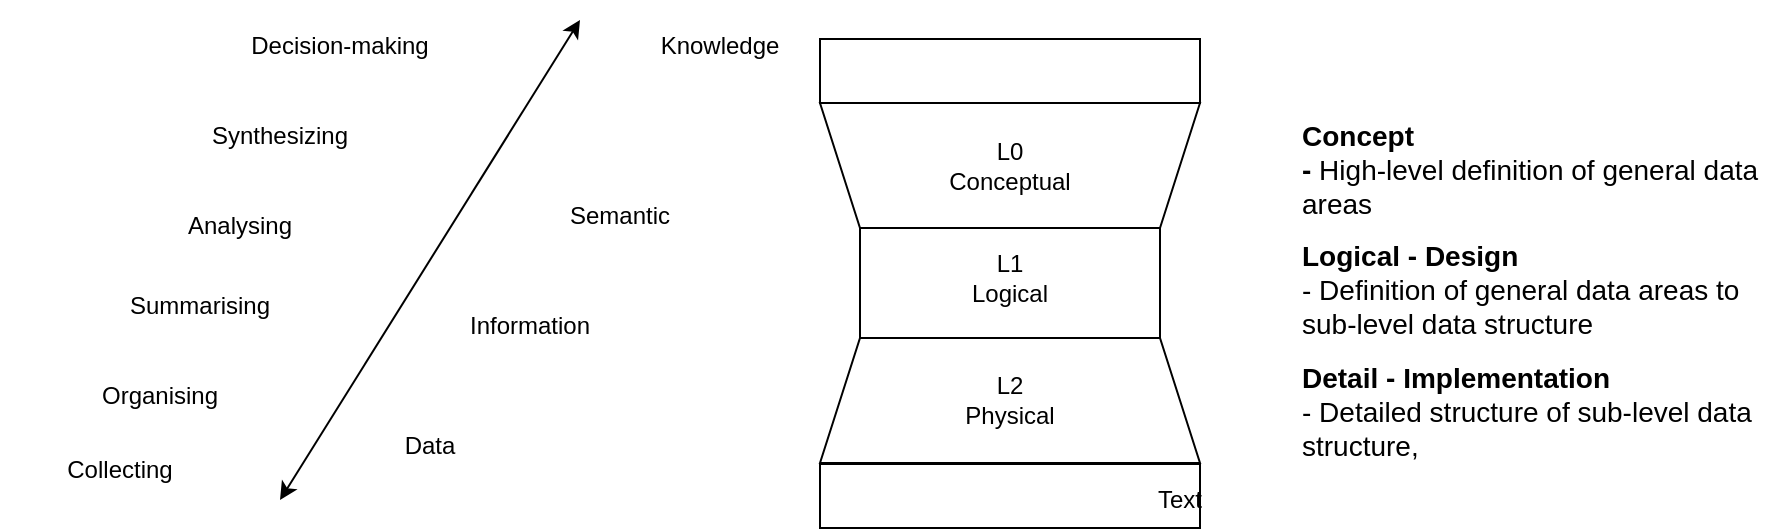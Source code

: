 <mxfile version="15.2.7" type="device" pages="2"><diagram id="O08hZm6LA_D-F_sKu-6L" name="Model"><mxGraphModel dx="1936" dy="966" grid="1" gridSize="10" guides="1" tooltips="1" connect="1" arrows="1" fold="1" page="1" pageScale="1" pageWidth="850" pageHeight="1100" math="0" shadow="0"><root><mxCell id="0"/><mxCell id="1" parent="0"/><mxCell id="8JAuBpOhYjvijGY1OPRY-4" value="&lt;p style=&quot;margin: 0px; text-indent: 0px; direction: ltr; font-size: 14px;&quot;&gt;&lt;font style=&quot;font-size: 14px; font-family: Arial; color: rgb(0, 0, 0); direction: ltr; letter-spacing: 0px; line-height: 120%; opacity: 1;&quot;&gt;&lt;b style=&quot;font-size: 14px;&quot;&gt;Concept &lt;br style=&quot;font-size: 14px;&quot;&gt;&lt;/b&gt;&lt;/font&gt;&lt;font style=&quot;font-size: 14px; font-family: Arial; color: rgb(0, 0, 0); direction: ltr; letter-spacing: 0px; line-height: 120%; opacity: 1;&quot;&gt;&lt;b style=&quot;font-size: 14px;&quot;&gt;-&lt;/b&gt;&lt;/font&gt;&lt;font style=&quot;font-size: 14px; font-family: Arial; color: rgb(0, 0, 0); direction: ltr; letter-spacing: 0px; line-height: 120%; opacity: 1;&quot;&gt; High-level definition of general data areas&lt;br style=&quot;font-size: 14px;&quot;&gt;&lt;/font&gt;&lt;/p&gt;" style="verticalAlign=middle;align=left;vsdxID=1;fillColor=none;gradientColor=none;shape=stencil(nZBLDoAgDERP0z3SIyjew0SURgSD+Lu9kMZoXLhwN9O+tukAlrNpJg1SzDH4QW/URgNYgZTkjA4UkwJUgGXng+6DX1zLfmoymdXo17xh5zmRJ6Q42BWCfc2oJfdAr+Yv+AP9Cb7OJ3H/2JG1HNGz/84klThPVCc=);strokeColor=none;spacingTop=-1;spacingBottom=-1;spacingLeft=-1;spacingRight=-1;labelBackgroundColor=none;rounded=0;html=1;whiteSpace=wrap;fontSize=14;" parent="1" vertex="1"><mxGeometry x="490" y="285" width="240" height="80" as="geometry"/></mxCell><mxCell id="8JAuBpOhYjvijGY1OPRY-5" value="&lt;p style=&quot;margin: 0px ; text-indent: 0px ; direction: ltr ; font-size: 14px&quot;&gt;&lt;font style=&quot;font-size: 14px ; font-family: &amp;#34;arial&amp;#34; ; color: rgb(0 , 0 , 0) ; direction: ltr ; letter-spacing: 0px ; line-height: 120% ; opacity: 1&quot;&gt;&lt;b style=&quot;font-size: 14px&quot;&gt;Logical - Design&lt;br style=&quot;font-size: 14px&quot;&gt;&lt;/b&gt;&lt;/font&gt;&lt;font style=&quot;font-size: 14px ; font-family: &amp;#34;arial&amp;#34; ; color: rgb(0 , 0 , 0) ; direction: ltr ; letter-spacing: 0px ; line-height: 120% ; opacity: 1&quot;&gt;-&lt;/font&gt;&lt;font style=&quot;font-size: 14px ; font-family: &amp;#34;arial&amp;#34; ; color: rgb(0 , 0 , 0) ; direction: ltr ; letter-spacing: 0px ; line-height: 120% ; opacity: 1&quot;&gt; Definition of general data areas to sub-level data structure&lt;br style=&quot;font-size: 14px&quot;&gt;&lt;/font&gt;&lt;/p&gt;" style="verticalAlign=middle;align=left;vsdxID=2;fillColor=none;gradientColor=none;shape=stencil(nZBLDoAgDERP0z3SIyjew0SURgSD+Lu9kMZoXLhwN9O+tukAlrNpJg1SzDH4QW/URgNYgZTkjA4UkwJUgGXng+6DX1zLfmoymdXo17xh5zmRJ6Q42BWCfc2oJfdAr+Yv+AP9Cb7OJ3H/2JG1HNGz/84klThPVCc=);strokeColor=none;spacingTop=-1;spacingBottom=-1;spacingLeft=-1;spacingRight=-1;labelBackgroundColor=none;rounded=0;html=1;whiteSpace=wrap;fontSize=14;" parent="1" vertex="1"><mxGeometry x="490" y="350" width="240" height="70" as="geometry"/></mxCell><mxCell id="8JAuBpOhYjvijGY1OPRY-6" value="&lt;p style=&quot;margin: 0px ; text-indent: 0px ; direction: ltr ; font-size: 14px&quot;&gt;&lt;font style=&quot;font-size: 14px ; font-family: &amp;#34;arial&amp;#34; ; color: rgb(0 , 0 , 0) ; direction: ltr ; letter-spacing: 0px ; line-height: 120% ; opacity: 1&quot;&gt;&lt;b style=&quot;font-size: 14px&quot;&gt;Detail - Implementation&lt;br style=&quot;font-size: 14px&quot;&gt;&lt;/b&gt;&lt;/font&gt;&lt;font style=&quot;font-size: 14px ; font-family: &amp;#34;arial&amp;#34; ; color: rgb(0 , 0 , 0) ; direction: ltr ; letter-spacing: 0px ; line-height: 120% ; opacity: 1&quot;&gt;- Detailed structure of sub-level data structure,&amp;nbsp;&lt;br style=&quot;font-size: 14px&quot;&gt;&lt;/font&gt;&lt;/p&gt;" style="verticalAlign=middle;align=left;vsdxID=3;fillColor=none;gradientColor=none;shape=stencil(nZBLDoAgDERP0z3SIyjew0SURgSD+Lu9kMZoXLhwN9O+tukAlrNpJg1SzDH4QW/URgNYgZTkjA4UkwJUgGXng+6DX1zLfmoymdXo17xh5zmRJ6Q42BWCfc2oJfdAr+Yv+AP9Cb7OJ3H/2JG1HNGz/84klThPVCc=);strokeColor=none;spacingTop=-1;spacingBottom=-1;spacingLeft=-1;spacingRight=-1;labelBackgroundColor=none;rounded=0;html=1;whiteSpace=wrap;fontSize=14;" parent="1" vertex="1"><mxGeometry x="490" y="421.25" width="240" height="50" as="geometry"/></mxCell><mxCell id="ksrcTpuMlKhgg3QoPFAs-2" value="Data" style="text;html=1;strokeColor=none;fillColor=none;align=center;verticalAlign=middle;whiteSpace=wrap;rounded=0;" parent="1" vertex="1"><mxGeometry x="30" y="440" width="50" height="45" as="geometry"/></mxCell><mxCell id="ksrcTpuMlKhgg3QoPFAs-3" value="Semantic" style="text;html=1;strokeColor=none;fillColor=none;align=center;verticalAlign=middle;whiteSpace=wrap;rounded=0;" parent="1" vertex="1"><mxGeometry x="125" y="325" width="50" height="45" as="geometry"/></mxCell><mxCell id="ksrcTpuMlKhgg3QoPFAs-4" value="Knowledge" style="text;html=1;strokeColor=none;fillColor=none;align=center;verticalAlign=middle;whiteSpace=wrap;rounded=0;" parent="1" vertex="1"><mxGeometry x="175" y="240" width="50" height="45" as="geometry"/></mxCell><mxCell id="ksrcTpuMlKhgg3QoPFAs-5" value="Decision-making" style="text;html=1;strokeColor=none;fillColor=none;align=center;verticalAlign=middle;whiteSpace=wrap;rounded=0;" parent="1" vertex="1"><mxGeometry x="-50" y="240" width="120" height="45" as="geometry"/></mxCell><mxCell id="ksrcTpuMlKhgg3QoPFAs-6" value="Synthesizing" style="text;html=1;strokeColor=none;fillColor=none;align=center;verticalAlign=middle;whiteSpace=wrap;rounded=0;" parent="1" vertex="1"><mxGeometry x="-80" y="285" width="120" height="45" as="geometry"/></mxCell><mxCell id="ksrcTpuMlKhgg3QoPFAs-7" value="Analysing" style="text;html=1;strokeColor=none;fillColor=none;align=center;verticalAlign=middle;whiteSpace=wrap;rounded=0;" parent="1" vertex="1"><mxGeometry x="-100" y="330" width="120" height="45" as="geometry"/></mxCell><mxCell id="ksrcTpuMlKhgg3QoPFAs-8" value="Summarising" style="text;html=1;strokeColor=none;fillColor=none;align=center;verticalAlign=middle;whiteSpace=wrap;rounded=0;" parent="1" vertex="1"><mxGeometry x="-120" y="370" width="120" height="45" as="geometry"/></mxCell><mxCell id="ksrcTpuMlKhgg3QoPFAs-9" value="Organising" style="text;html=1;strokeColor=none;fillColor=none;align=center;verticalAlign=middle;whiteSpace=wrap;rounded=0;" parent="1" vertex="1"><mxGeometry x="-140" y="415" width="120" height="45" as="geometry"/></mxCell><mxCell id="ksrcTpuMlKhgg3QoPFAs-10" value="Collecting" style="text;html=1;strokeColor=none;fillColor=none;align=center;verticalAlign=middle;whiteSpace=wrap;rounded=0;" parent="1" vertex="1"><mxGeometry x="-160" y="452.5" width="120" height="45" as="geometry"/></mxCell><mxCell id="ksrcTpuMlKhgg3QoPFAs-11" value="" style="endArrow=classic;startArrow=classic;html=1;" parent="1" edge="1"><mxGeometry width="50" height="50" relative="1" as="geometry"><mxPoint x="-20" y="490" as="sourcePoint"/><mxPoint x="130" y="250" as="targetPoint"/></mxGeometry></mxCell><mxCell id="yU8lSFqgH5itEkWd0kWe-1" value="Information" style="text;html=1;strokeColor=none;fillColor=none;align=center;verticalAlign=middle;whiteSpace=wrap;rounded=0;" parent="1" vertex="1"><mxGeometry x="80" y="380" width="50" height="45" as="geometry"/></mxCell><mxCell id="zw7ZNkhcs4XbttVjw4fQ-5" value="L2&lt;br&gt;Physical" style="shape=trapezoid;perimeter=trapezoidPerimeter;whiteSpace=wrap;html=1;fixedSize=1;" parent="1" vertex="1"><mxGeometry x="250" y="409" width="190" height="62.5" as="geometry"/></mxCell><mxCell id="zw7ZNkhcs4XbttVjw4fQ-7" value="L1&lt;br&gt;Logical" style="rounded=0;whiteSpace=wrap;html=1;" parent="1" vertex="1"><mxGeometry x="270" y="349" width="150" height="60" as="geometry"/></mxCell><mxCell id="zw7ZNkhcs4XbttVjw4fQ-9" value="L0&lt;br&gt;Conceptual" style="shape=trapezoid;perimeter=trapezoidPerimeter;whiteSpace=wrap;html=1;fixedSize=1;flipH=1;flipV=1;" parent="1" vertex="1"><mxGeometry x="250" y="291.5" width="190" height="62.5" as="geometry"/></mxCell><mxCell id="zw7ZNkhcs4XbttVjw4fQ-10" value="" style="rounded=0;whiteSpace=wrap;html=1;" parent="1" vertex="1"><mxGeometry x="250" y="472" width="190" height="32" as="geometry"/></mxCell><mxCell id="zw7ZNkhcs4XbttVjw4fQ-11" value="" style="rounded=0;whiteSpace=wrap;html=1;" parent="1" vertex="1"><mxGeometry x="250" y="259.5" width="190" height="32" as="geometry"/></mxCell><mxCell id="YrC8tJGLPFxu0bqPVclJ-1" value="Text" style="text;html=1;strokeColor=none;fillColor=none;align=center;verticalAlign=middle;whiteSpace=wrap;rounded=0;" vertex="1" parent="1"><mxGeometry x="410" y="480" width="40" height="20" as="geometry"/></mxCell></root></mxGraphModel></diagram><diagram id="BReNFBGOVGBDXimFNsif" name="Architecture"><mxGraphModel dx="1086" dy="966" grid="1" gridSize="10" guides="1" tooltips="1" connect="1" arrows="1" fold="1" page="1" pageScale="1" pageWidth="850" pageHeight="1100" math="0" shadow="0"><root><mxCell id="qyd4yAIaiESnj8-2l_Qa-0"/><mxCell id="qyd4yAIaiESnj8-2l_Qa-1" parent="qyd4yAIaiESnj8-2l_Qa-0"/><mxCell id="qyd4yAIaiESnj8-2l_Qa-2" value="&lt;b style=&quot;font-weight: normal ; font-size: 14px&quot; id=&quot;docs-internal-guid-a7b98ace-7fff-68f6-052d-10581b2ae7f4&quot;&gt;&lt;ol style=&quot;margin-top: 0px ; margin-bottom: 0px ; font-size: 14px&quot;&gt;&lt;li dir=&quot;ltr&quot; style=&quot;list-style-type: decimal ; font-size: 14px ; font-family: &amp;#34;arial&amp;#34; ; color: rgb(89 , 89 , 89) ; background-color: transparent ; font-weight: 400 ; font-style: normal ; font-variant: normal ; text-decoration: none ; vertical-align: baseline&quot;&gt;&lt;p dir=&quot;ltr&quot; style=&quot;line-height: 1.38 ; margin-top: 0pt ; margin-bottom: 0pt ; font-size: 14px&quot;&gt;&lt;span style=&quot;font-size: 14px ; font-family: &amp;#34;arial&amp;#34; ; color: rgb(89 , 89 , 89) ; background-color: transparent ; font-weight: 400 ; font-style: normal ; font-variant: normal ; text-decoration: none ; vertical-align: baseline&quot;&gt;Operational / Systems Level - one domain&lt;br&gt;&lt;/span&gt;&lt;/p&gt;&lt;/li&gt;&lt;li dir=&quot;ltr&quot; style=&quot;list-style-type: decimal ; font-size: 14px ; font-family: &amp;#34;arial&amp;#34; ; color: rgb(89 , 89 , 89) ; background-color: transparent ; font-weight: 400 ; font-style: normal ; font-variant: normal ; text-decoration: none ; vertical-align: baseline&quot;&gt;&lt;p dir=&quot;ltr&quot; style=&quot;line-height: 1.38 ; margin-top: 0pt ; margin-bottom: 0pt ; font-size: 14px&quot;&gt;Development / Implementation Level - one domain&lt;br&gt;&lt;/p&gt;&lt;/li&gt;&lt;li dir=&quot;ltr&quot; style=&quot;list-style-type: decimal ; font-size: 14px ; font-family: &amp;#34;arial&amp;#34; ; color: rgb(89 , 89 , 89) ; background-color: transparent ; font-weight: 400 ; font-style: normal ; font-variant: normal ; text-decoration: none ; vertical-align: baseline&quot;&gt;&lt;p dir=&quot;ltr&quot; style=&quot;line-height: 1.38 ; margin-top: 0pt ; margin-bottom: 0pt ; font-size: 14px&quot;&gt;Solution / Design Level - limited domains&lt;br&gt;&lt;/p&gt;&lt;/li&gt;&lt;li dir=&quot;ltr&quot; style=&quot;list-style-type: decimal ; font-size: 14px ; font-family: &amp;#34;arial&amp;#34; ; color: rgb(89 , 89 , 89) ; background-color: transparent ; font-weight: 400 ; font-style: normal ; font-variant: normal ; text-decoration: none ; vertical-align: baseline&quot;&gt;&lt;p dir=&quot;ltr&quot; style=&quot;line-height: 1.38 ; margin-top: 0pt ; margin-bottom: 16pt ; font-size: 14px&quot;&gt;Architectural Level - all domains&lt;/p&gt;&lt;/li&gt;&lt;/ol&gt;&lt;/b&gt;" style="text;whiteSpace=wrap;html=1;fontSize=14;" parent="qyd4yAIaiESnj8-2l_Qa-1" vertex="1"><mxGeometry x="425" y="480" width="385" height="230" as="geometry"/></mxCell><mxCell id="qyd4yAIaiESnj8-2l_Qa-3" value="System" style="shape=trapezoid;perimeter=trapezoidPerimeter;whiteSpace=wrap;html=1;fontSize=14;size=0.092;" parent="qyd4yAIaiESnj8-2l_Qa-1" vertex="1"><mxGeometry x="145" y="660" width="270" height="60" as="geometry"/></mxCell><mxCell id="qyd4yAIaiESnj8-2l_Qa-4" value="Implementation" style="shape=trapezoid;perimeter=trapezoidPerimeter;whiteSpace=wrap;html=1;fontSize=14;size=0.111;" parent="qyd4yAIaiESnj8-2l_Qa-1" vertex="1"><mxGeometry x="170" y="600" width="220" height="60" as="geometry"/></mxCell><mxCell id="qyd4yAIaiESnj8-2l_Qa-5" value="Experience" style="shape=trapezoid;perimeter=trapezoidPerimeter;whiteSpace=wrap;html=1;fontSize=14;size=0.14;" parent="qyd4yAIaiESnj8-2l_Qa-1" vertex="1"><mxGeometry x="195" y="540" width="170" height="60" as="geometry"/></mxCell><mxCell id="qyd4yAIaiESnj8-2l_Qa-6" value="Architectural" style="shape=trapezoid;perimeter=trapezoidPerimeter;whiteSpace=wrap;html=1;fontSize=14;" parent="qyd4yAIaiESnj8-2l_Qa-1" vertex="1"><mxGeometry x="220" y="480" width="121" height="60" as="geometry"/></mxCell></root></mxGraphModel></diagram></mxfile>